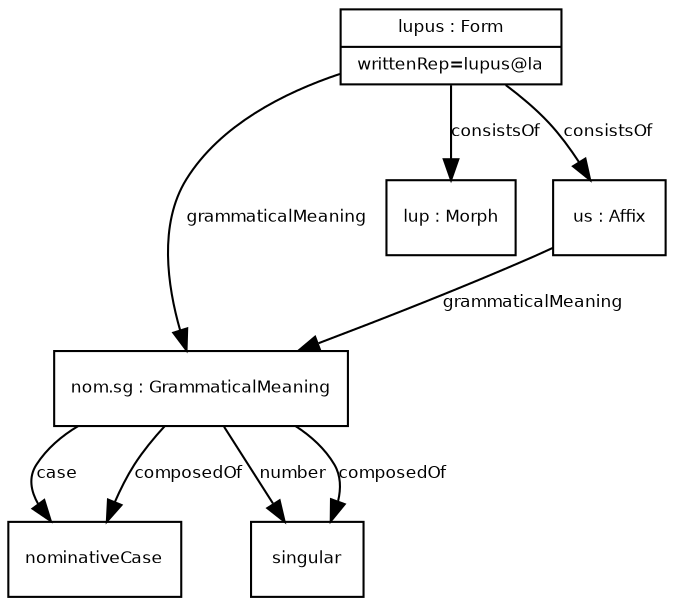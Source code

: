 digraph G {
  fontname = "Bitstream Vera Sans"
    fontsize = 8

    node [
      fontname = "Bitstream Vera Sans"
      fontsize = 8
      shape = "record"
    ]

    edge [
      fontname = "Bitstream Vera Sans"
      fontsize = 8
    ]
 
nominativeCase [ label="{nominativeCase}" ]
nomsg -> nominativeCase [ label="case" ] 
singular [ label="{singular}" ]
nomsg -> singular [ label="number" ] 
nomsg -> nominativeCase [ label="composedOf" ] 
nomsg -> singular [ label="composedOf" ] 
nomsg [ label="{nom.sg : GrammaticalMeaning}" ]
lupus -> nomsg [ label="grammaticalMeaning" ] 
lup [ label="{lup : Morph}" ]
lupus -> lup [ label="consistsOf" ] 
us -> nomsg [ label="grammaticalMeaning" ] 
us [ label="{us : Affix}" ]
lupus -> us [ label="consistsOf" ] 
lupus [ label="{lupus : Form|writtenRep=lupus@la}" ]
}
